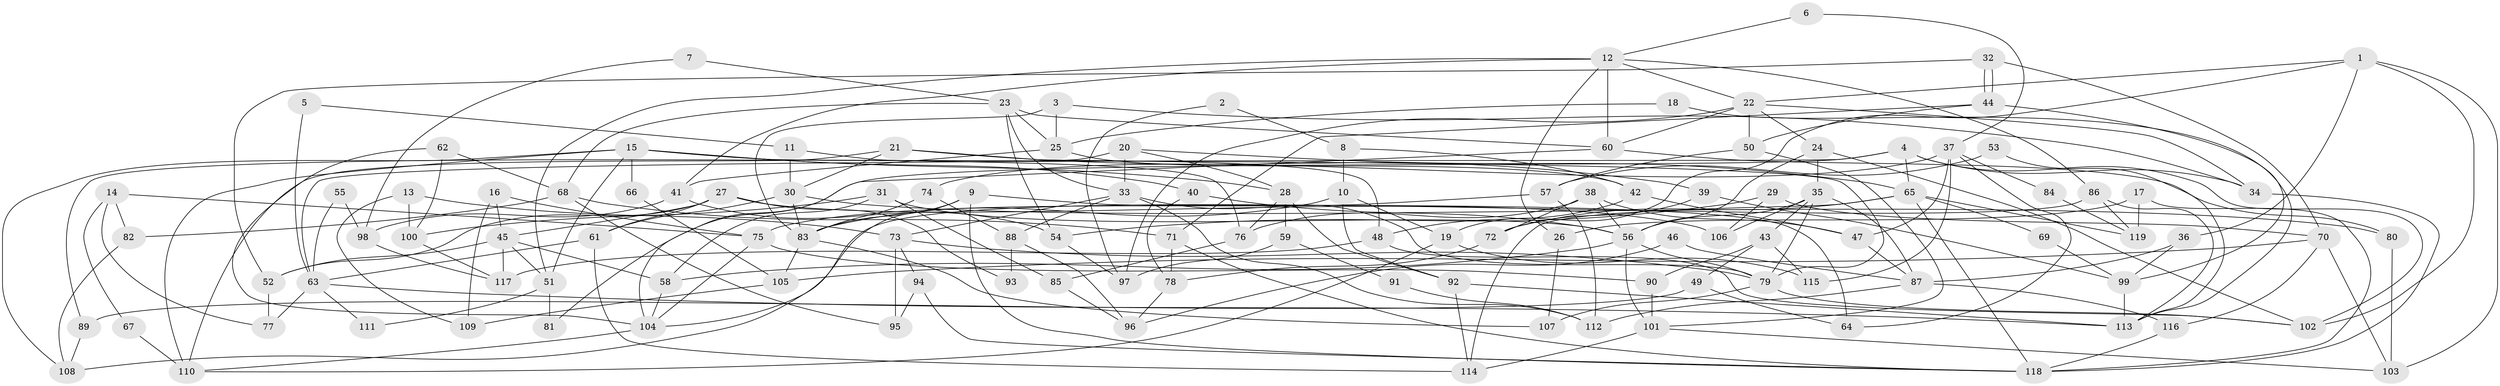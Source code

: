 // coarse degree distribution, {3: 0.16901408450704225, 4: 0.28169014084507044, 5: 0.22535211267605634, 2: 0.11267605633802817, 6: 0.08450704225352113, 8: 0.07042253521126761, 12: 0.014084507042253521, 9: 0.014084507042253521, 16: 0.014084507042253521, 7: 0.014084507042253521}
// Generated by graph-tools (version 1.1) at 2025/55/03/04/25 21:55:35]
// undirected, 119 vertices, 238 edges
graph export_dot {
graph [start="1"]
  node [color=gray90,style=filled];
  1;
  2;
  3;
  4;
  5;
  6;
  7;
  8;
  9;
  10;
  11;
  12;
  13;
  14;
  15;
  16;
  17;
  18;
  19;
  20;
  21;
  22;
  23;
  24;
  25;
  26;
  27;
  28;
  29;
  30;
  31;
  32;
  33;
  34;
  35;
  36;
  37;
  38;
  39;
  40;
  41;
  42;
  43;
  44;
  45;
  46;
  47;
  48;
  49;
  50;
  51;
  52;
  53;
  54;
  55;
  56;
  57;
  58;
  59;
  60;
  61;
  62;
  63;
  64;
  65;
  66;
  67;
  68;
  69;
  70;
  71;
  72;
  73;
  74;
  75;
  76;
  77;
  78;
  79;
  80;
  81;
  82;
  83;
  84;
  85;
  86;
  87;
  88;
  89;
  90;
  91;
  92;
  93;
  94;
  95;
  96;
  97;
  98;
  99;
  100;
  101;
  102;
  103;
  104;
  105;
  106;
  107;
  108;
  109;
  110;
  111;
  112;
  113;
  114;
  115;
  116;
  117;
  118;
  119;
  1 -- 102;
  1 -- 22;
  1 -- 19;
  1 -- 36;
  1 -- 103;
  2 -- 97;
  2 -- 8;
  3 -- 34;
  3 -- 25;
  3 -- 83;
  4 -- 102;
  4 -- 65;
  4 -- 34;
  4 -- 63;
  4 -- 81;
  5 -- 63;
  5 -- 11;
  6 -- 37;
  6 -- 12;
  7 -- 98;
  7 -- 23;
  8 -- 42;
  8 -- 10;
  9 -- 83;
  9 -- 64;
  9 -- 108;
  9 -- 118;
  10 -- 83;
  10 -- 92;
  10 -- 19;
  11 -- 76;
  11 -- 30;
  12 -- 22;
  12 -- 26;
  12 -- 41;
  12 -- 51;
  12 -- 60;
  12 -- 86;
  13 -- 109;
  13 -- 73;
  13 -- 100;
  14 -- 77;
  14 -- 82;
  14 -- 67;
  14 -- 75;
  15 -- 79;
  15 -- 51;
  15 -- 28;
  15 -- 40;
  15 -- 66;
  15 -- 108;
  15 -- 110;
  16 -- 75;
  16 -- 45;
  16 -- 109;
  17 -- 119;
  17 -- 118;
  17 -- 26;
  18 -- 25;
  18 -- 113;
  19 -- 110;
  19 -- 115;
  20 -- 65;
  20 -- 33;
  20 -- 28;
  20 -- 89;
  21 -- 48;
  21 -- 110;
  21 -- 30;
  21 -- 39;
  22 -- 24;
  22 -- 60;
  22 -- 34;
  22 -- 50;
  22 -- 97;
  23 -- 60;
  23 -- 68;
  23 -- 25;
  23 -- 33;
  23 -- 54;
  24 -- 102;
  24 -- 35;
  24 -- 56;
  25 -- 41;
  25 -- 42;
  26 -- 107;
  27 -- 61;
  27 -- 52;
  27 -- 45;
  27 -- 93;
  27 -- 106;
  28 -- 59;
  28 -- 76;
  28 -- 92;
  29 -- 70;
  29 -- 106;
  29 -- 54;
  30 -- 61;
  30 -- 80;
  30 -- 83;
  31 -- 58;
  31 -- 85;
  31 -- 56;
  31 -- 100;
  32 -- 44;
  32 -- 44;
  32 -- 70;
  32 -- 52;
  33 -- 73;
  33 -- 79;
  33 -- 88;
  33 -- 112;
  34 -- 118;
  35 -- 79;
  35 -- 56;
  35 -- 43;
  35 -- 87;
  35 -- 106;
  36 -- 87;
  36 -- 99;
  37 -- 115;
  37 -- 47;
  37 -- 64;
  37 -- 74;
  37 -- 84;
  38 -- 56;
  38 -- 72;
  38 -- 47;
  38 -- 76;
  39 -- 99;
  39 -- 72;
  40 -- 56;
  40 -- 78;
  41 -- 54;
  41 -- 98;
  42 -- 47;
  42 -- 48;
  43 -- 90;
  43 -- 49;
  43 -- 115;
  44 -- 50;
  44 -- 71;
  44 -- 99;
  45 -- 58;
  45 -- 51;
  45 -- 52;
  45 -- 117;
  46 -- 87;
  46 -- 96;
  47 -- 87;
  48 -- 117;
  48 -- 102;
  49 -- 89;
  49 -- 64;
  50 -- 101;
  50 -- 57;
  51 -- 81;
  51 -- 111;
  52 -- 77;
  53 -- 57;
  53 -- 113;
  54 -- 97;
  55 -- 98;
  55 -- 63;
  56 -- 58;
  56 -- 79;
  56 -- 101;
  57 -- 75;
  57 -- 112;
  58 -- 104;
  59 -- 97;
  59 -- 91;
  60 -- 80;
  60 -- 104;
  61 -- 63;
  61 -- 114;
  62 -- 104;
  62 -- 100;
  62 -- 68;
  63 -- 113;
  63 -- 77;
  63 -- 111;
  65 -- 72;
  65 -- 118;
  65 -- 69;
  65 -- 114;
  65 -- 119;
  66 -- 105;
  67 -- 110;
  68 -- 71;
  68 -- 82;
  68 -- 95;
  69 -- 99;
  70 -- 116;
  70 -- 103;
  70 -- 105;
  71 -- 118;
  71 -- 78;
  72 -- 78;
  73 -- 95;
  73 -- 79;
  73 -- 94;
  74 -- 83;
  74 -- 88;
  75 -- 104;
  75 -- 90;
  76 -- 85;
  78 -- 96;
  79 -- 102;
  79 -- 107;
  80 -- 103;
  82 -- 108;
  83 -- 105;
  83 -- 107;
  84 -- 119;
  85 -- 96;
  86 -- 104;
  86 -- 113;
  86 -- 119;
  87 -- 112;
  87 -- 116;
  88 -- 93;
  88 -- 96;
  89 -- 108;
  90 -- 101;
  91 -- 112;
  92 -- 113;
  92 -- 114;
  94 -- 118;
  94 -- 95;
  98 -- 117;
  99 -- 113;
  100 -- 117;
  101 -- 114;
  101 -- 103;
  104 -- 110;
  105 -- 109;
  116 -- 118;
}
